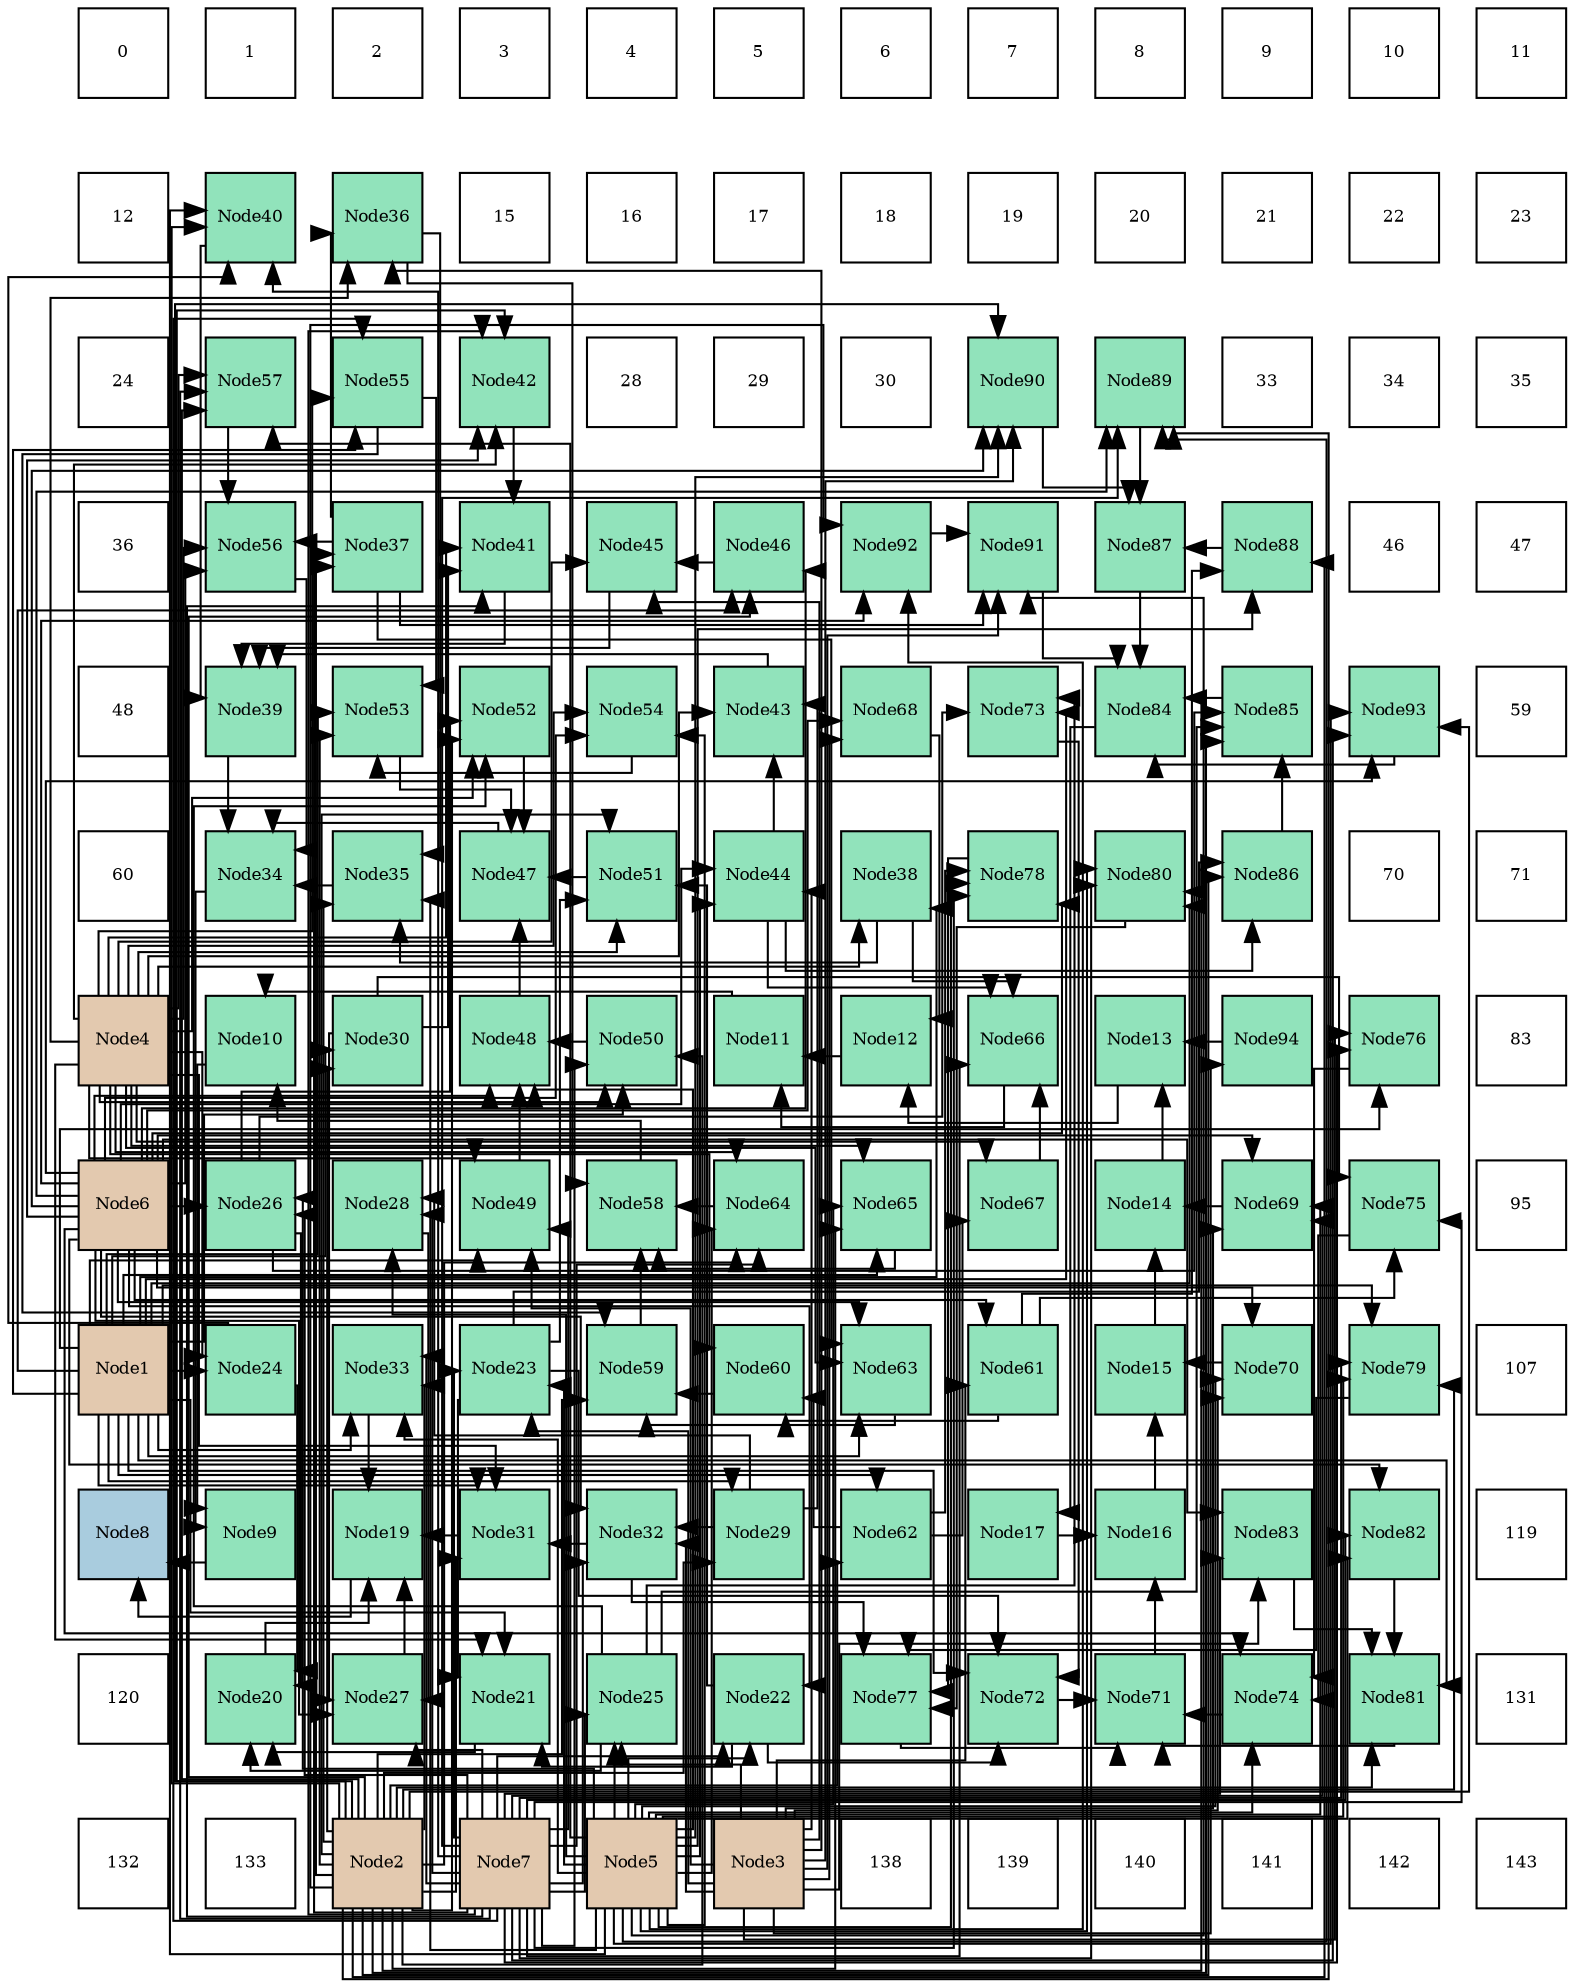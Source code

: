 digraph layout{
 rankdir=TB;
 splines=ortho;
 node [style=filled shape=square fixedsize=true width=0.6];
0[label="0", fontsize=8, fillcolor="#ffffff"];
1[label="1", fontsize=8, fillcolor="#ffffff"];
2[label="2", fontsize=8, fillcolor="#ffffff"];
3[label="3", fontsize=8, fillcolor="#ffffff"];
4[label="4", fontsize=8, fillcolor="#ffffff"];
5[label="5", fontsize=8, fillcolor="#ffffff"];
6[label="6", fontsize=8, fillcolor="#ffffff"];
7[label="7", fontsize=8, fillcolor="#ffffff"];
8[label="8", fontsize=8, fillcolor="#ffffff"];
9[label="9", fontsize=8, fillcolor="#ffffff"];
10[label="10", fontsize=8, fillcolor="#ffffff"];
11[label="11", fontsize=8, fillcolor="#ffffff"];
12[label="12", fontsize=8, fillcolor="#ffffff"];
13[label="Node40", fontsize=8, fillcolor="#91e3bb"];
14[label="Node36", fontsize=8, fillcolor="#91e3bb"];
15[label="15", fontsize=8, fillcolor="#ffffff"];
16[label="16", fontsize=8, fillcolor="#ffffff"];
17[label="17", fontsize=8, fillcolor="#ffffff"];
18[label="18", fontsize=8, fillcolor="#ffffff"];
19[label="19", fontsize=8, fillcolor="#ffffff"];
20[label="20", fontsize=8, fillcolor="#ffffff"];
21[label="21", fontsize=8, fillcolor="#ffffff"];
22[label="22", fontsize=8, fillcolor="#ffffff"];
23[label="23", fontsize=8, fillcolor="#ffffff"];
24[label="24", fontsize=8, fillcolor="#ffffff"];
25[label="Node57", fontsize=8, fillcolor="#91e3bb"];
26[label="Node55", fontsize=8, fillcolor="#91e3bb"];
27[label="Node42", fontsize=8, fillcolor="#91e3bb"];
28[label="28", fontsize=8, fillcolor="#ffffff"];
29[label="29", fontsize=8, fillcolor="#ffffff"];
30[label="30", fontsize=8, fillcolor="#ffffff"];
31[label="Node90", fontsize=8, fillcolor="#91e3bb"];
32[label="Node89", fontsize=8, fillcolor="#91e3bb"];
33[label="33", fontsize=8, fillcolor="#ffffff"];
34[label="34", fontsize=8, fillcolor="#ffffff"];
35[label="35", fontsize=8, fillcolor="#ffffff"];
36[label="36", fontsize=8, fillcolor="#ffffff"];
37[label="Node56", fontsize=8, fillcolor="#91e3bb"];
38[label="Node37", fontsize=8, fillcolor="#91e3bb"];
39[label="Node41", fontsize=8, fillcolor="#91e3bb"];
40[label="Node45", fontsize=8, fillcolor="#91e3bb"];
41[label="Node46", fontsize=8, fillcolor="#91e3bb"];
42[label="Node92", fontsize=8, fillcolor="#91e3bb"];
43[label="Node91", fontsize=8, fillcolor="#91e3bb"];
44[label="Node87", fontsize=8, fillcolor="#91e3bb"];
45[label="Node88", fontsize=8, fillcolor="#91e3bb"];
46[label="46", fontsize=8, fillcolor="#ffffff"];
47[label="47", fontsize=8, fillcolor="#ffffff"];
48[label="48", fontsize=8, fillcolor="#ffffff"];
49[label="Node39", fontsize=8, fillcolor="#91e3bb"];
50[label="Node53", fontsize=8, fillcolor="#91e3bb"];
51[label="Node52", fontsize=8, fillcolor="#91e3bb"];
52[label="Node54", fontsize=8, fillcolor="#91e3bb"];
53[label="Node43", fontsize=8, fillcolor="#91e3bb"];
54[label="Node68", fontsize=8, fillcolor="#91e3bb"];
55[label="Node73", fontsize=8, fillcolor="#91e3bb"];
56[label="Node84", fontsize=8, fillcolor="#91e3bb"];
57[label="Node85", fontsize=8, fillcolor="#91e3bb"];
58[label="Node93", fontsize=8, fillcolor="#91e3bb"];
59[label="59", fontsize=8, fillcolor="#ffffff"];
60[label="60", fontsize=8, fillcolor="#ffffff"];
61[label="Node34", fontsize=8, fillcolor="#91e3bb"];
62[label="Node35", fontsize=8, fillcolor="#91e3bb"];
63[label="Node47", fontsize=8, fillcolor="#91e3bb"];
64[label="Node51", fontsize=8, fillcolor="#91e3bb"];
65[label="Node44", fontsize=8, fillcolor="#91e3bb"];
66[label="Node38", fontsize=8, fillcolor="#91e3bb"];
67[label="Node78", fontsize=8, fillcolor="#91e3bb"];
68[label="Node80", fontsize=8, fillcolor="#91e3bb"];
69[label="Node86", fontsize=8, fillcolor="#91e3bb"];
70[label="70", fontsize=8, fillcolor="#ffffff"];
71[label="71", fontsize=8, fillcolor="#ffffff"];
72[label="Node4", fontsize=8, fillcolor="#e3c9af"];
73[label="Node10", fontsize=8, fillcolor="#91e3bb"];
74[label="Node30", fontsize=8, fillcolor="#91e3bb"];
75[label="Node48", fontsize=8, fillcolor="#91e3bb"];
76[label="Node50", fontsize=8, fillcolor="#91e3bb"];
77[label="Node11", fontsize=8, fillcolor="#91e3bb"];
78[label="Node12", fontsize=8, fillcolor="#91e3bb"];
79[label="Node66", fontsize=8, fillcolor="#91e3bb"];
80[label="Node13", fontsize=8, fillcolor="#91e3bb"];
81[label="Node94", fontsize=8, fillcolor="#91e3bb"];
82[label="Node76", fontsize=8, fillcolor="#91e3bb"];
83[label="83", fontsize=8, fillcolor="#ffffff"];
84[label="Node6", fontsize=8, fillcolor="#e3c9af"];
85[label="Node26", fontsize=8, fillcolor="#91e3bb"];
86[label="Node28", fontsize=8, fillcolor="#91e3bb"];
87[label="Node49", fontsize=8, fillcolor="#91e3bb"];
88[label="Node58", fontsize=8, fillcolor="#91e3bb"];
89[label="Node64", fontsize=8, fillcolor="#91e3bb"];
90[label="Node65", fontsize=8, fillcolor="#91e3bb"];
91[label="Node67", fontsize=8, fillcolor="#91e3bb"];
92[label="Node14", fontsize=8, fillcolor="#91e3bb"];
93[label="Node69", fontsize=8, fillcolor="#91e3bb"];
94[label="Node75", fontsize=8, fillcolor="#91e3bb"];
95[label="95", fontsize=8, fillcolor="#ffffff"];
96[label="Node1", fontsize=8, fillcolor="#e3c9af"];
97[label="Node24", fontsize=8, fillcolor="#91e3bb"];
98[label="Node33", fontsize=8, fillcolor="#91e3bb"];
99[label="Node23", fontsize=8, fillcolor="#91e3bb"];
100[label="Node59", fontsize=8, fillcolor="#91e3bb"];
101[label="Node60", fontsize=8, fillcolor="#91e3bb"];
102[label="Node63", fontsize=8, fillcolor="#91e3bb"];
103[label="Node61", fontsize=8, fillcolor="#91e3bb"];
104[label="Node15", fontsize=8, fillcolor="#91e3bb"];
105[label="Node70", fontsize=8, fillcolor="#91e3bb"];
106[label="Node79", fontsize=8, fillcolor="#91e3bb"];
107[label="107", fontsize=8, fillcolor="#ffffff"];
108[label="Node8", fontsize=8, fillcolor="#a9ccde"];
109[label="Node9", fontsize=8, fillcolor="#91e3bb"];
110[label="Node19", fontsize=8, fillcolor="#91e3bb"];
111[label="Node31", fontsize=8, fillcolor="#91e3bb"];
112[label="Node32", fontsize=8, fillcolor="#91e3bb"];
113[label="Node29", fontsize=8, fillcolor="#91e3bb"];
114[label="Node62", fontsize=8, fillcolor="#91e3bb"];
115[label="Node17", fontsize=8, fillcolor="#91e3bb"];
116[label="Node16", fontsize=8, fillcolor="#91e3bb"];
117[label="Node83", fontsize=8, fillcolor="#91e3bb"];
118[label="Node82", fontsize=8, fillcolor="#91e3bb"];
119[label="119", fontsize=8, fillcolor="#ffffff"];
120[label="120", fontsize=8, fillcolor="#ffffff"];
121[label="Node20", fontsize=8, fillcolor="#91e3bb"];
122[label="Node27", fontsize=8, fillcolor="#91e3bb"];
123[label="Node21", fontsize=8, fillcolor="#91e3bb"];
124[label="Node25", fontsize=8, fillcolor="#91e3bb"];
125[label="Node22", fontsize=8, fillcolor="#91e3bb"];
126[label="Node77", fontsize=8, fillcolor="#91e3bb"];
127[label="Node72", fontsize=8, fillcolor="#91e3bb"];
128[label="Node71", fontsize=8, fillcolor="#91e3bb"];
129[label="Node74", fontsize=8, fillcolor="#91e3bb"];
130[label="Node81", fontsize=8, fillcolor="#91e3bb"];
131[label="131", fontsize=8, fillcolor="#ffffff"];
132[label="132", fontsize=8, fillcolor="#ffffff"];
133[label="133", fontsize=8, fillcolor="#ffffff"];
134[label="Node2", fontsize=8, fillcolor="#e3c9af"];
135[label="Node7", fontsize=8, fillcolor="#e3c9af"];
136[label="Node5", fontsize=8, fillcolor="#e3c9af"];
137[label="Node3", fontsize=8, fillcolor="#e3c9af"];
138[label="138", fontsize=8, fillcolor="#ffffff"];
139[label="139", fontsize=8, fillcolor="#ffffff"];
140[label="140", fontsize=8, fillcolor="#ffffff"];
141[label="141", fontsize=8, fillcolor="#ffffff"];
142[label="142", fontsize=8, fillcolor="#ffffff"];
143[label="143", fontsize=8, fillcolor="#ffffff"];
edge [constraint=false, style=vis];109 -> 108;
110 -> 108;
73 -> 109;
61 -> 109;
77 -> 73;
88 -> 73;
78 -> 77;
79 -> 77;
80 -> 78;
54 -> 78;
92 -> 80;
81 -> 80;
104 -> 92;
93 -> 92;
116 -> 104;
105 -> 104;
115 -> 116;
128 -> 116;
56 -> 115;
121 -> 110;
122 -> 110;
111 -> 110;
98 -> 110;
62 -> 61;
49 -> 61;
63 -> 61;
37 -> 61;
100 -> 88;
14 -> 88;
89 -> 88;
90 -> 88;
127 -> 128;
129 -> 128;
126 -> 128;
130 -> 128;
57 -> 56;
44 -> 56;
43 -> 56;
58 -> 56;
123 -> 121;
97 -> 121;
124 -> 121;
85 -> 121;
86 -> 122;
74 -> 122;
84 -> 122;
135 -> 122;
112 -> 111;
96 -> 111;
134 -> 111;
72 -> 111;
14 -> 62;
66 -> 62;
134 -> 62;
136 -> 62;
13 -> 49;
39 -> 49;
53 -> 49;
40 -> 49;
75 -> 63;
64 -> 63;
51 -> 63;
50 -> 63;
101 -> 100;
102 -> 100;
26 -> 100;
134 -> 100;
91 -> 79;
66 -> 79;
65 -> 79;
135 -> 79;
55 -> 127;
125 -> 127;
99 -> 127;
96 -> 127;
94 -> 129;
82 -> 129;
136 -> 129;
84 -> 129;
112 -> 126;
67 -> 126;
106 -> 126;
68 -> 126;
69 -> 57;
124 -> 57;
85 -> 57;
134 -> 57;
45 -> 44;
32 -> 44;
31 -> 44;
125 -> 123;
99 -> 123;
96 -> 123;
72 -> 123;
113 -> 86;
136 -> 86;
135 -> 86;
113 -> 112;
137 -> 112;
84 -> 112;
135 -> 112;
38 -> 14;
137 -> 14;
72 -> 14;
97 -> 13;
134 -> 13;
136 -> 13;
135 -> 13;
74 -> 39;
27 -> 39;
72 -> 39;
135 -> 39;
113 -> 53;
65 -> 53;
72 -> 53;
41 -> 40;
137 -> 40;
72 -> 40;
87 -> 75;
76 -> 75;
136 -> 75;
84 -> 75;
125 -> 64;
99 -> 64;
134 -> 64;
72 -> 64;
124 -> 51;
85 -> 51;
134 -> 51;
72 -> 51;
52 -> 50;
26 -> 50;
96 -> 50;
134 -> 50;
38 -> 37;
25 -> 37;
72 -> 37;
84 -> 37;
103 -> 101;
114 -> 101;
72 -> 101;
38 -> 102;
96 -> 102;
72 -> 102;
84 -> 102;
114 -> 91;
72 -> 91;
124 -> 55;
85 -> 55;
96 -> 55;
74 -> 94;
103 -> 94;
135 -> 94;
114 -> 67;
136 -> 67;
84 -> 67;
135 -> 67;
118 -> 130;
117 -> 130;
96 -> 130;
134 -> 130;
99 -> 69;
65 -> 69;
134 -> 69;
103 -> 45;
134 -> 45;
136 -> 45;
38 -> 43;
42 -> 43;
137 -> 43;
136 -> 43;
136 -> 125;
84 -> 125;
135 -> 125;
137 -> 99;
136 -> 99;
135 -> 99;
96 -> 97;
72 -> 97;
137 -> 124;
136 -> 124;
135 -> 124;
136 -> 85;
84 -> 85;
135 -> 85;
96 -> 113;
134 -> 113;
96 -> 74;
134 -> 74;
96 -> 98;
134 -> 98;
136 -> 98;
135 -> 98;
134 -> 38;
135 -> 38;
96 -> 66;
72 -> 66;
134 -> 27;
72 -> 27;
84 -> 27;
135 -> 27;
137 -> 65;
136 -> 65;
84 -> 65;
96 -> 41;
134 -> 41;
84 -> 41;
96 -> 87;
137 -> 87;
72 -> 87;
135 -> 87;
96 -> 76;
134 -> 76;
72 -> 76;
135 -> 76;
72 -> 52;
136 -> 52;
84 -> 52;
96 -> 26;
72 -> 26;
135 -> 26;
134 -> 25;
72 -> 25;
136 -> 25;
135 -> 25;
137 -> 103;
84 -> 103;
96 -> 114;
134 -> 114;
134 -> 89;
72 -> 89;
136 -> 89;
135 -> 89;
96 -> 90;
134 -> 90;
72 -> 90;
136 -> 90;
137 -> 54;
84 -> 54;
137 -> 93;
136 -> 93;
84 -> 93;
135 -> 93;
137 -> 105;
136 -> 105;
84 -> 105;
96 -> 82;
137 -> 82;
135 -> 82;
96 -> 106;
134 -> 106;
136 -> 106;
135 -> 106;
96 -> 68;
134 -> 68;
136 -> 68;
135 -> 68;
136 -> 118;
84 -> 118;
135 -> 118;
137 -> 117;
84 -> 117;
135 -> 117;
134 -> 32;
136 -> 32;
84 -> 32;
135 -> 32;
134 -> 31;
137 -> 31;
136 -> 31;
84 -> 31;
134 -> 42;
136 -> 42;
84 -> 42;
134 -> 58;
136 -> 58;
84 -> 58;
135 -> 58;
137 -> 81;
edge [constraint=true, style=invis];
0 -> 12 -> 24 -> 36 -> 48 -> 60 -> 72 -> 84 -> 96 -> 108 -> 120 -> 132;
1 -> 13 -> 25 -> 37 -> 49 -> 61 -> 73 -> 85 -> 97 -> 109 -> 121 -> 133;
2 -> 14 -> 26 -> 38 -> 50 -> 62 -> 74 -> 86 -> 98 -> 110 -> 122 -> 134;
3 -> 15 -> 27 -> 39 -> 51 -> 63 -> 75 -> 87 -> 99 -> 111 -> 123 -> 135;
4 -> 16 -> 28 -> 40 -> 52 -> 64 -> 76 -> 88 -> 100 -> 112 -> 124 -> 136;
5 -> 17 -> 29 -> 41 -> 53 -> 65 -> 77 -> 89 -> 101 -> 113 -> 125 -> 137;
6 -> 18 -> 30 -> 42 -> 54 -> 66 -> 78 -> 90 -> 102 -> 114 -> 126 -> 138;
7 -> 19 -> 31 -> 43 -> 55 -> 67 -> 79 -> 91 -> 103 -> 115 -> 127 -> 139;
8 -> 20 -> 32 -> 44 -> 56 -> 68 -> 80 -> 92 -> 104 -> 116 -> 128 -> 140;
9 -> 21 -> 33 -> 45 -> 57 -> 69 -> 81 -> 93 -> 105 -> 117 -> 129 -> 141;
10 -> 22 -> 34 -> 46 -> 58 -> 70 -> 82 -> 94 -> 106 -> 118 -> 130 -> 142;
11 -> 23 -> 35 -> 47 -> 59 -> 71 -> 83 -> 95 -> 107 -> 119 -> 131 -> 143;
rank = same {0 -> 1 -> 2 -> 3 -> 4 -> 5 -> 6 -> 7 -> 8 -> 9 -> 10 -> 11};
rank = same {12 -> 13 -> 14 -> 15 -> 16 -> 17 -> 18 -> 19 -> 20 -> 21 -> 22 -> 23};
rank = same {24 -> 25 -> 26 -> 27 -> 28 -> 29 -> 30 -> 31 -> 32 -> 33 -> 34 -> 35};
rank = same {36 -> 37 -> 38 -> 39 -> 40 -> 41 -> 42 -> 43 -> 44 -> 45 -> 46 -> 47};
rank = same {48 -> 49 -> 50 -> 51 -> 52 -> 53 -> 54 -> 55 -> 56 -> 57 -> 58 -> 59};
rank = same {60 -> 61 -> 62 -> 63 -> 64 -> 65 -> 66 -> 67 -> 68 -> 69 -> 70 -> 71};
rank = same {72 -> 73 -> 74 -> 75 -> 76 -> 77 -> 78 -> 79 -> 80 -> 81 -> 82 -> 83};
rank = same {84 -> 85 -> 86 -> 87 -> 88 -> 89 -> 90 -> 91 -> 92 -> 93 -> 94 -> 95};
rank = same {96 -> 97 -> 98 -> 99 -> 100 -> 101 -> 102 -> 103 -> 104 -> 105 -> 106 -> 107};
rank = same {108 -> 109 -> 110 -> 111 -> 112 -> 113 -> 114 -> 115 -> 116 -> 117 -> 118 -> 119};
rank = same {120 -> 121 -> 122 -> 123 -> 124 -> 125 -> 126 -> 127 -> 128 -> 129 -> 130 -> 131};
rank = same {132 -> 133 -> 134 -> 135 -> 136 -> 137 -> 138 -> 139 -> 140 -> 141 -> 142 -> 143};
}